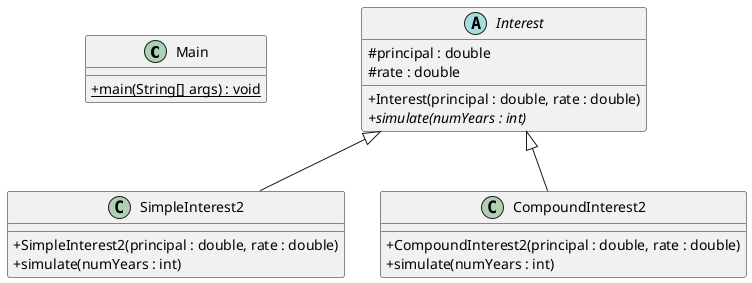 @startuml
skinparam classAttributeIconSize 0
' to use standard notation for public, protected, private

class Main {
+ {static} main(String[] args) : void
}

abstract class Interest {
# principal : double
# rate : double
+ Interest(principal : double, rate : double)
+ {abstract} simulate(numYears : int)
}

class CompoundInterest2 extends Interest {
+ CompoundInterest2(principal : double, rate : double)
+ simulate(numYears : int)
}

class SimpleInterest2 extends Interest {
+ SimpleInterest2(principal : double, rate : double)
+ simulate(numYears : int)
}

' position classes
Main -[hidden]down-> SimpleInterest2
SimpleInterest2 -[hidden]right-> CompoundInterest2
@enduml